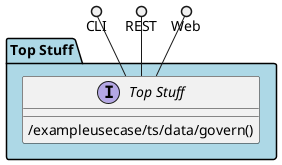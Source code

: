 @startuml



package "Top Stuff" #lightblue {

    interface "Top Stuff" as i {
            /exampleusecase/ts/data/govern()
    
    }
}

CLI ()-- i
REST ()-- i
Web ()-- i

package "Top Stuff" #lightblue {


}



@enduml
